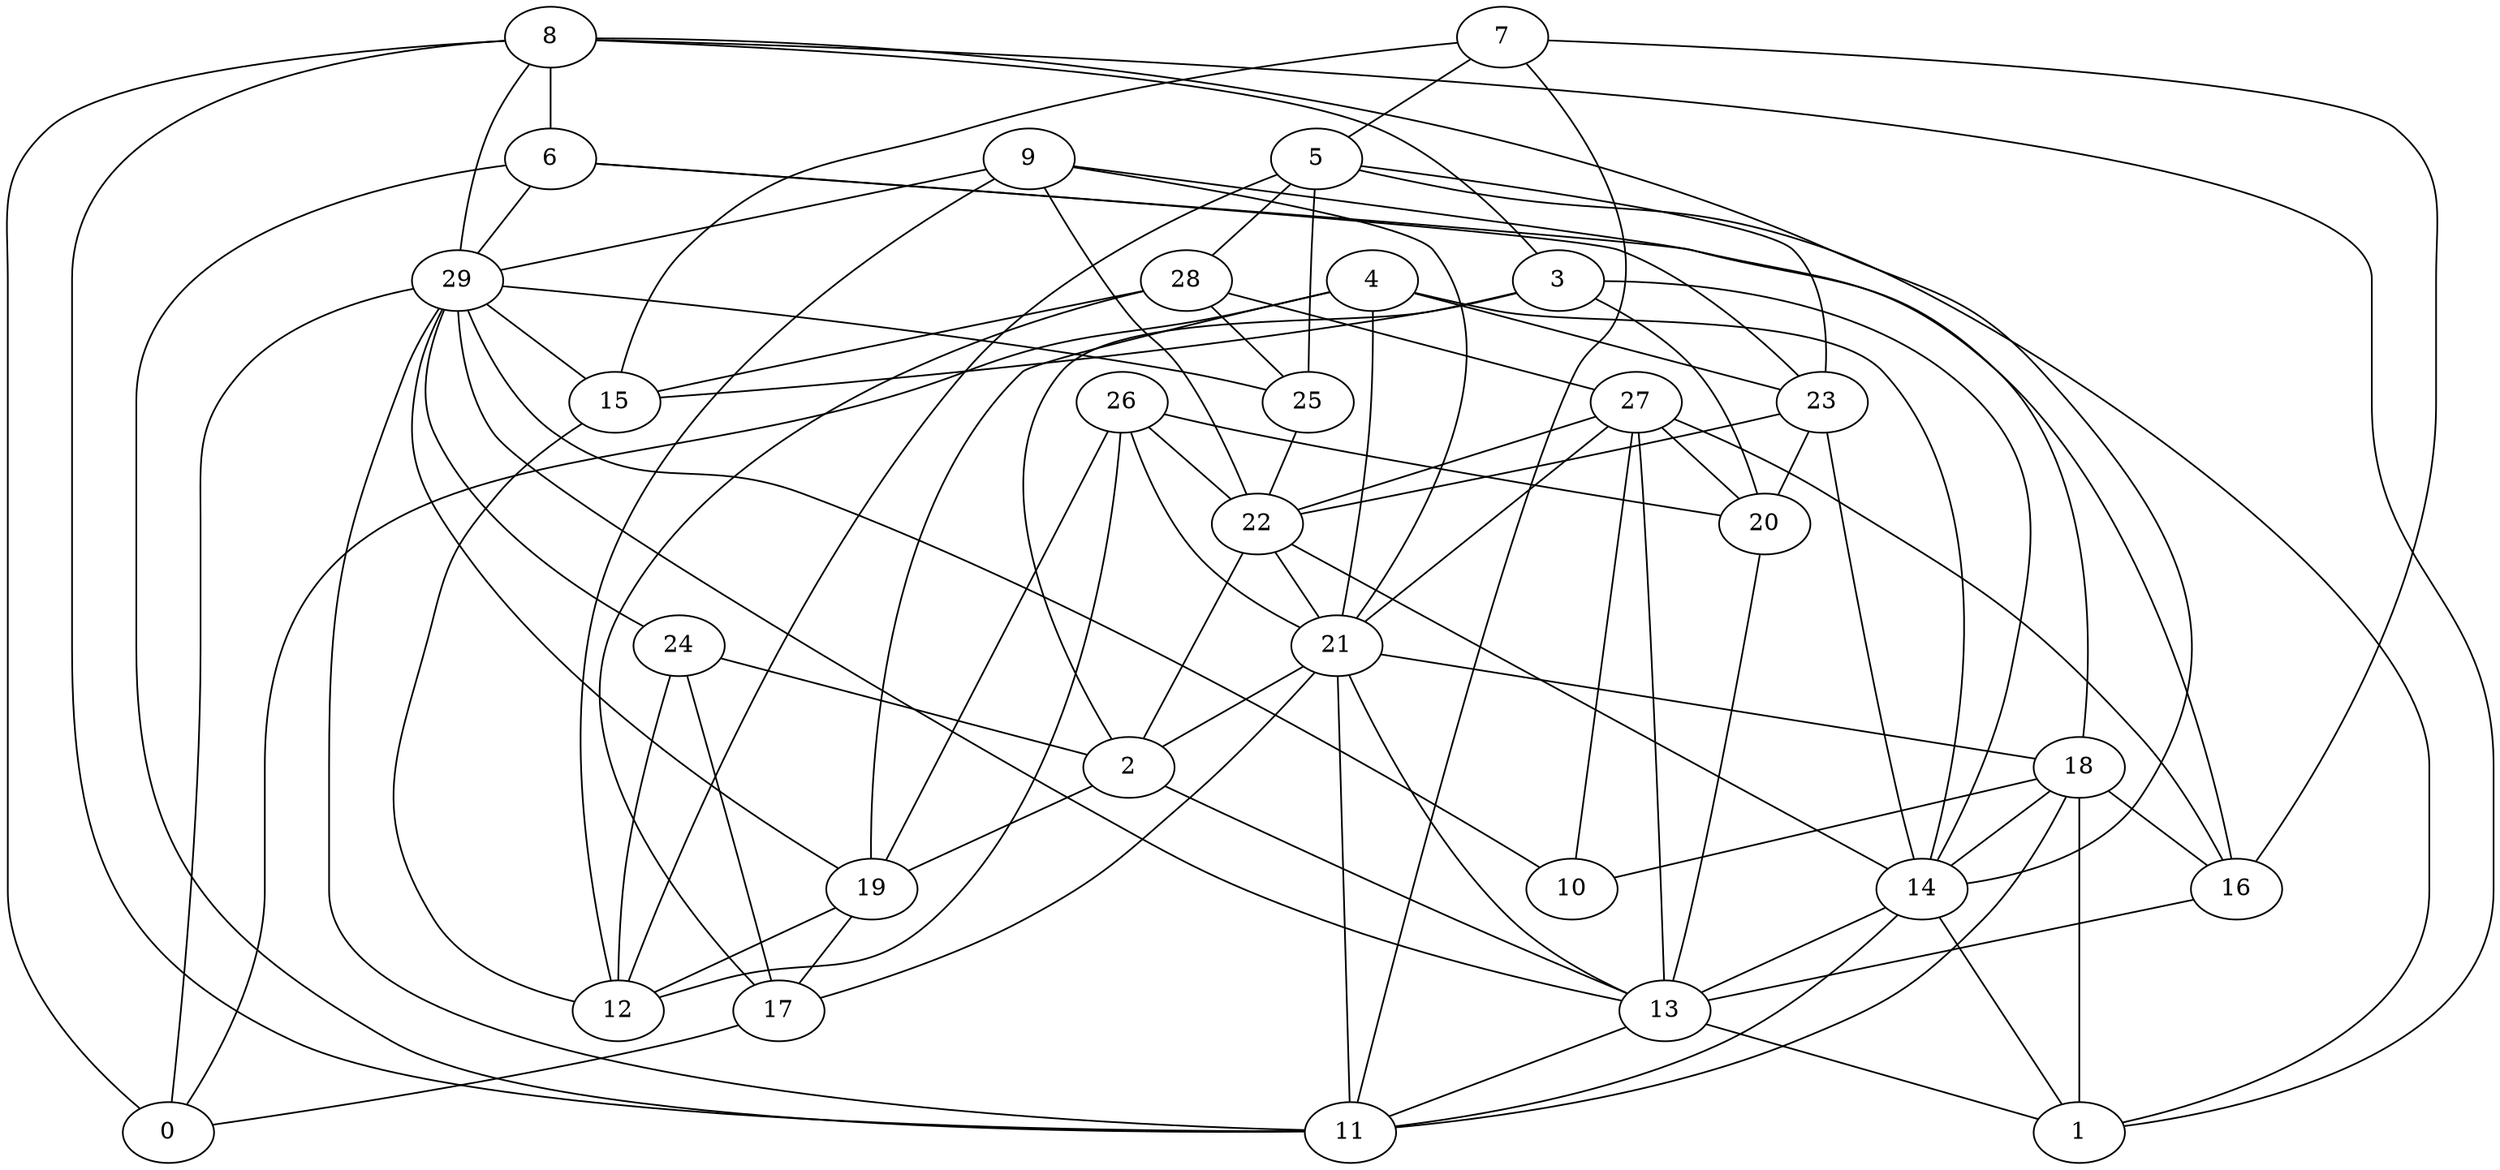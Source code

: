 digraph GG_graph {

subgraph G_graph {
edge [color = black]
"26" -> "12" [dir = none]
"26" -> "21" [dir = none]
"14" -> "1" [dir = none]
"23" -> "22" [dir = none]
"23" -> "14" [dir = none]
"21" -> "13" [dir = none]
"21" -> "2" [dir = none]
"21" -> "17" [dir = none]
"20" -> "13" [dir = none]
"6" -> "23" [dir = none]
"6" -> "16" [dir = none]
"6" -> "29" [dir = none]
"8" -> "3" [dir = none]
"8" -> "29" [dir = none]
"27" -> "10" [dir = none]
"9" -> "21" [dir = none]
"9" -> "29" [dir = none]
"29" -> "24" [dir = none]
"29" -> "11" [dir = none]
"29" -> "19" [dir = none]
"29" -> "10" [dir = none]
"29" -> "0" [dir = none]
"29" -> "25" [dir = none]
"28" -> "25" [dir = none]
"7" -> "15" [dir = none]
"7" -> "16" [dir = none]
"5" -> "28" [dir = none]
"18" -> "14" [dir = none]
"4" -> "14" [dir = none]
"25" -> "22" [dir = none]
"29" -> "15" [dir = none]
"4" -> "23" [dir = none]
"3" -> "15" [dir = none]
"8" -> "1" [dir = none]
"8" -> "14" [dir = none]
"19" -> "12" [dir = none]
"28" -> "27" [dir = none]
"3" -> "20" [dir = none]
"4" -> "19" [dir = none]
"27" -> "21" [dir = none]
"19" -> "17" [dir = none]
"18" -> "11" [dir = none]
"8" -> "0" [dir = none]
"8" -> "11" [dir = none]
"17" -> "0" [dir = none]
"27" -> "16" [dir = none]
"21" -> "18" [dir = none]
"2" -> "19" [dir = none]
"28" -> "17" [dir = none]
"18" -> "1" [dir = none]
"7" -> "11" [dir = none]
"7" -> "5" [dir = none]
"2" -> "13" [dir = none]
"24" -> "12" [dir = none]
"8" -> "6" [dir = none]
"3" -> "2" [dir = none]
"9" -> "12" [dir = none]
"18" -> "10" [dir = none]
"4" -> "0" [dir = none]
"13" -> "1" [dir = none]
"14" -> "11" [dir = none]
"21" -> "11" [dir = none]
"9" -> "18" [dir = none]
"26" -> "19" [dir = none]
"5" -> "12" [dir = none]
"3" -> "14" [dir = none]
"24" -> "2" [dir = none]
"26" -> "20" [dir = none]
"23" -> "20" [dir = none]
"15" -> "12" [dir = none]
"6" -> "11" [dir = none]
"18" -> "16" [dir = none]
"13" -> "11" [dir = none]
"27" -> "22" [dir = none]
"29" -> "13" [dir = none]
"26" -> "22" [dir = none]
"5" -> "23" [dir = none]
"22" -> "2" [dir = none]
"14" -> "13" [dir = none]
"16" -> "13" [dir = none]
"9" -> "22" [dir = none]
"22" -> "21" [dir = none]
"24" -> "17" [dir = none]
"27" -> "13" [dir = none]
"5" -> "25" [dir = none]
"27" -> "20" [dir = none]
"5" -> "1" [dir = none]
"28" -> "15" [dir = none]
"4" -> "21" [dir = none]
"22" -> "14" [dir = none]
}

}

